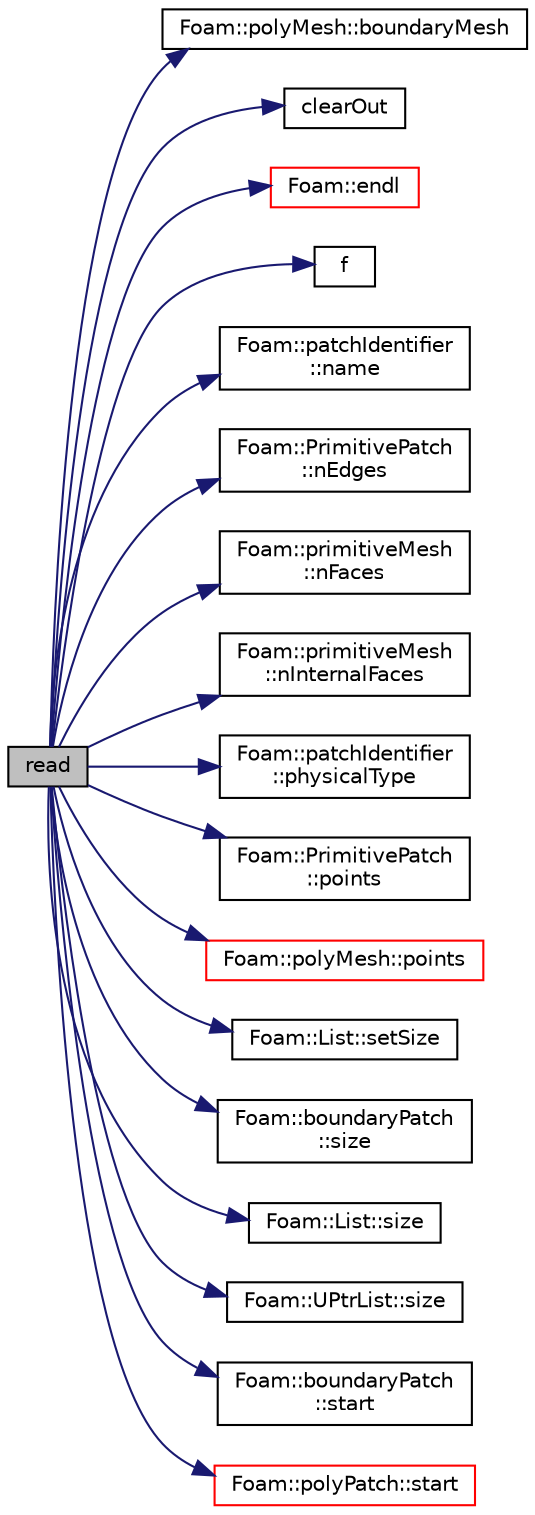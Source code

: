 digraph "read"
{
  bgcolor="transparent";
  edge [fontname="Helvetica",fontsize="10",labelfontname="Helvetica",labelfontsize="10"];
  node [fontname="Helvetica",fontsize="10",shape=record];
  rankdir="LR";
  Node681 [label="read",height=0.2,width=0.4,color="black", fillcolor="grey75", style="filled", fontcolor="black"];
  Node681 -> Node682 [color="midnightblue",fontsize="10",style="solid",fontname="Helvetica"];
  Node682 [label="Foam::polyMesh::boundaryMesh",height=0.2,width=0.4,color="black",URL="$a28565.html#a9f2b68c134340291eda6197f47f25484",tooltip="Return boundary mesh. "];
  Node681 -> Node683 [color="midnightblue",fontsize="10",style="solid",fontname="Helvetica"];
  Node683 [label="clearOut",height=0.2,width=0.4,color="black",URL="$a22169.html#af320697688df08f1438d37a86bcaf25d"];
  Node681 -> Node684 [color="midnightblue",fontsize="10",style="solid",fontname="Helvetica"];
  Node684 [label="Foam::endl",height=0.2,width=0.4,color="red",URL="$a21851.html#a2db8fe02a0d3909e9351bb4275b23ce4",tooltip="Add newline and flush stream. "];
  Node681 -> Node686 [color="midnightblue",fontsize="10",style="solid",fontname="Helvetica"];
  Node686 [label="f",height=0.2,width=0.4,color="black",URL="$a18335.html#a888be93833ac7a23170555c69c690288"];
  Node681 -> Node687 [color="midnightblue",fontsize="10",style="solid",fontname="Helvetica"];
  Node687 [label="Foam::patchIdentifier\l::name",height=0.2,width=0.4,color="black",URL="$a28273.html#acc80e00a8ac919288fb55bd14cc88bf6",tooltip="Return name. "];
  Node681 -> Node688 [color="midnightblue",fontsize="10",style="solid",fontname="Helvetica"];
  Node688 [label="Foam::PrimitivePatch\l::nEdges",height=0.2,width=0.4,color="black",URL="$a28693.html#a086513bcff1a3f1684e1a3879dd90deb",tooltip="Return number of edges in patch. "];
  Node681 -> Node689 [color="midnightblue",fontsize="10",style="solid",fontname="Helvetica"];
  Node689 [label="Foam::primitiveMesh\l::nFaces",height=0.2,width=0.4,color="black",URL="$a28685.html#abe602c985a3c9ffa67176e969e77ca6f"];
  Node681 -> Node690 [color="midnightblue",fontsize="10",style="solid",fontname="Helvetica"];
  Node690 [label="Foam::primitiveMesh\l::nInternalFaces",height=0.2,width=0.4,color="black",URL="$a28685.html#aa6c7965af1f30d16d9125deb981cbdb0"];
  Node681 -> Node691 [color="midnightblue",fontsize="10",style="solid",fontname="Helvetica"];
  Node691 [label="Foam::patchIdentifier\l::physicalType",height=0.2,width=0.4,color="black",URL="$a28273.html#a98ebcf41881ab4e16eea80415cf75f07",tooltip="Return the optional physical type of the patch. "];
  Node681 -> Node692 [color="midnightblue",fontsize="10",style="solid",fontname="Helvetica"];
  Node692 [label="Foam::PrimitivePatch\l::points",height=0.2,width=0.4,color="black",URL="$a28693.html#aa3c7d968f31c88780c663876f64ef6a6",tooltip="Return reference to global points. "];
  Node681 -> Node693 [color="midnightblue",fontsize="10",style="solid",fontname="Helvetica"];
  Node693 [label="Foam::polyMesh::points",height=0.2,width=0.4,color="red",URL="$a28565.html#ac44123fc1265297c41a43c3b62fdb4c2",tooltip="Return raw points. "];
  Node681 -> Node737 [color="midnightblue",fontsize="10",style="solid",fontname="Helvetica"];
  Node737 [label="Foam::List::setSize",height=0.2,width=0.4,color="black",URL="$a26833.html#aedb985ffeaf1bdbfeccc2a8730405703",tooltip="Reset size of List. "];
  Node681 -> Node738 [color="midnightblue",fontsize="10",style="solid",fontname="Helvetica"];
  Node738 [label="Foam::boundaryPatch\l::size",height=0.2,width=0.4,color="black",URL="$a22173.html#a9facbf0a118d395c89884e45a5ca4e4b"];
  Node681 -> Node739 [color="midnightblue",fontsize="10",style="solid",fontname="Helvetica"];
  Node739 [label="Foam::List::size",height=0.2,width=0.4,color="black",URL="$a26833.html#a8a5f6fa29bd4b500caf186f60245b384",tooltip="Override size to be inconsistent with allocated storage. "];
  Node681 -> Node740 [color="midnightblue",fontsize="10",style="solid",fontname="Helvetica"];
  Node740 [label="Foam::UPtrList::size",height=0.2,width=0.4,color="black",URL="$a27101.html#a47b3bf30da1eb3ab8076b5fbe00e0494",tooltip="Return the number of elements in the UPtrList. "];
  Node681 -> Node741 [color="midnightblue",fontsize="10",style="solid",fontname="Helvetica"];
  Node741 [label="Foam::boundaryPatch\l::start",height=0.2,width=0.4,color="black",URL="$a22173.html#a6bfd3e3abb11e98bdb4b98671cec1234"];
  Node681 -> Node742 [color="midnightblue",fontsize="10",style="solid",fontname="Helvetica"];
  Node742 [label="Foam::polyPatch::start",height=0.2,width=0.4,color="red",URL="$a28633.html#a6bfd3e3abb11e98bdb4b98671cec1234",tooltip="Return start label of this patch in the polyMesh face list. "];
}
